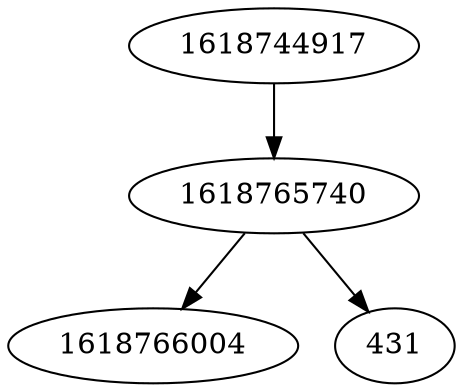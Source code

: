 strict digraph  {
1618765740;
1618766004;
1618744917;
431;
1618765740 -> 431;
1618765740 -> 1618766004;
1618744917 -> 1618765740;
}
